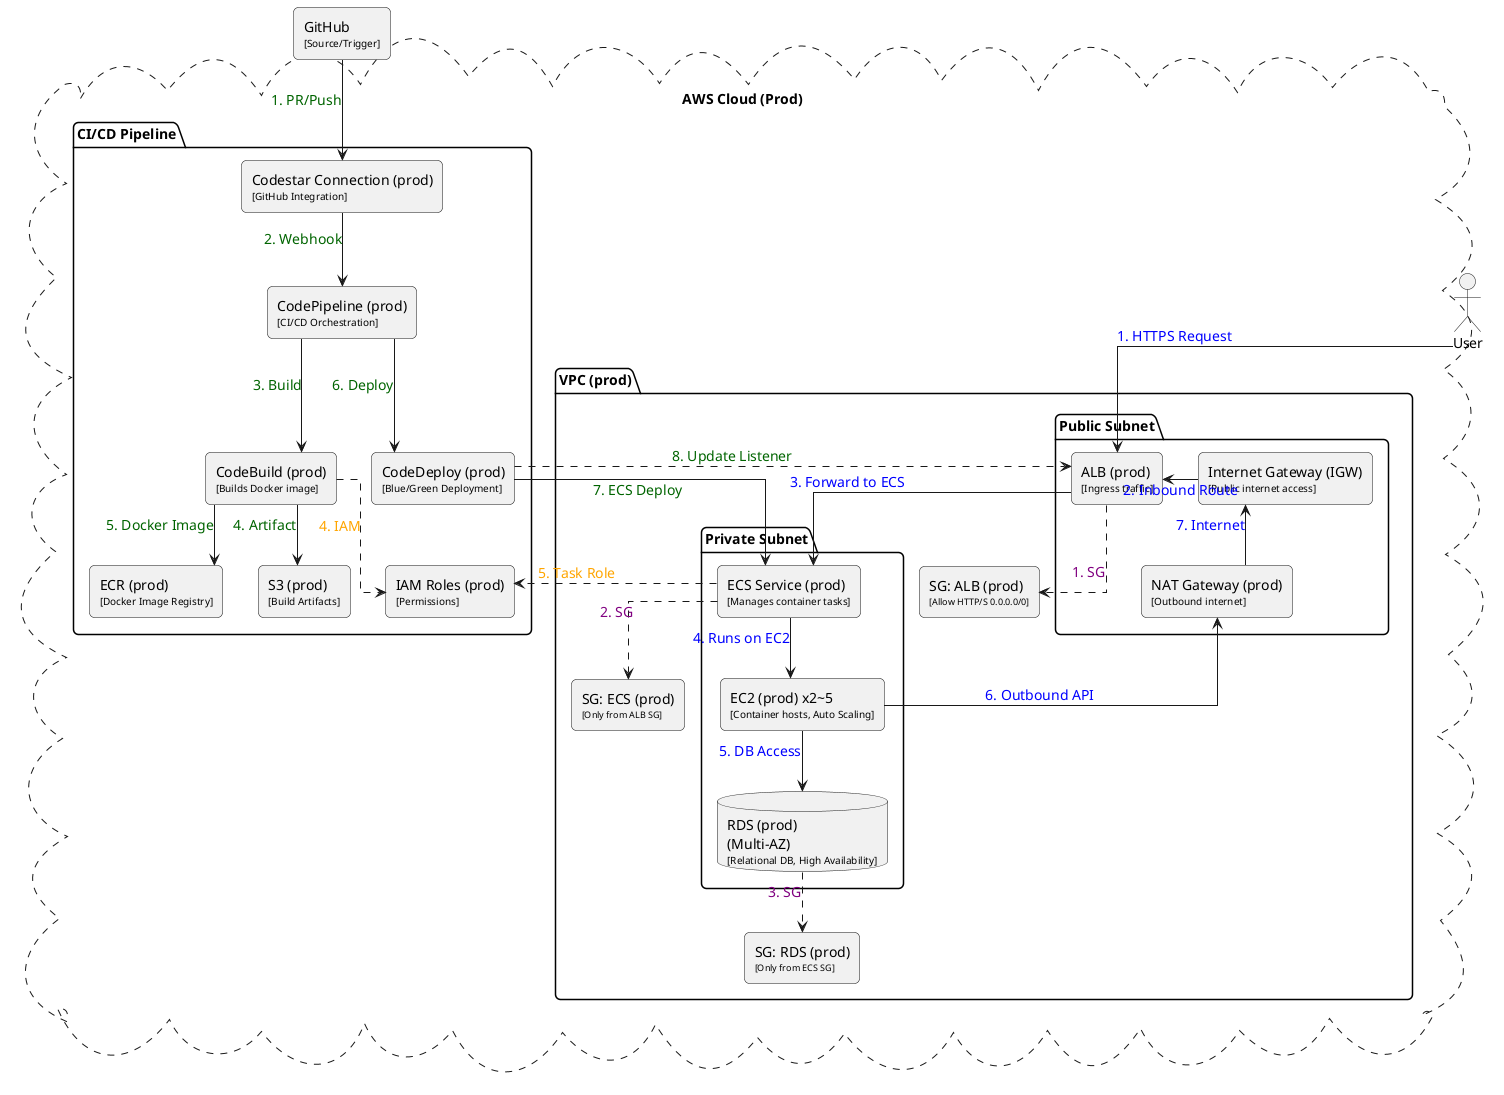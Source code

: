 @startuml
skinparam linetype ortho
skinparam rectangleRoundCorner 10
skinparam packageRoundCorner 10
skinparam packageBorderStyle solid
skinparam databaseRoundCorner 20
skinparam cloudBorderStyle dashed
skinparam defaultFontSize 14
skinparam ArrowFontColor #333366

actor "User" as user
rectangle "GitHub\n<size:10>[Source/Trigger]" as github

cloud "AWS Cloud (Prod)" {
  package "CI/CD Pipeline" {
    rectangle "CodePipeline (prod)\n<size:10>[CI/CD Orchestration]" as pipeline
    rectangle "CodeBuild (prod)\n<size:10>[Builds Docker image]" as codebuild
    rectangle "ECR (prod)\n<size:10>[Docker Image Registry]" as ecr
    rectangle "S3 (prod)\n<size:10>[Build Artifacts]" as s3
    rectangle "CodeDeploy (prod)\n<size:10>[Blue/Green Deployment]" as codedeploy
    rectangle "IAM Roles (prod)\n<size:10>[Permissions]" as iam
    rectangle "Codestar Connection (prod)\n<size:10>[GitHub Integration]" as codestar
  }

  package "VPC (prod)" {
    package "Public Subnet" {
      rectangle "Internet Gateway (IGW)\n<size:10>[Public internet access]" as igw
      rectangle "ALB (prod)\n<size:10>[Ingress traffic]" as alb
      rectangle "NAT Gateway (prod)\n<size:10>[Outbound internet]" as nat
    }

    package "Private Subnet" {
      rectangle "ECS Service (prod)\n<size:10>[Manages container tasks]" as ecs_service
      rectangle "EC2 (prod) x2~5\n<size:10>[Container hosts, Auto Scaling]" as ec2
      database "RDS (prod)\n(Multi-AZ)\n<size:10>[Relational DB, High Availability]" as rds
    }

    rectangle "SG: ALB (prod)\n<size:9>[Allow HTTP/S 0.0.0.0/0]" as sg_alb
    rectangle "SG: ECS (prod)\n<size:9>[Only from ALB SG]" as sg_ecs
    rectangle "SG: RDS (prod)\n<size:9>[Only from ECS SG]" as sg_rds
  }
}

user -down-> alb : "<color:blue>1. HTTPS Request</color>"
igw -right-> alb : "<color:blue>2. Inbound Route</color>"
alb -down-> ecs_service : "<color:blue>3. Forward to ECS</color>"
ecs_service -down-> ec2 : "<color:blue>4. Runs on EC2</color>"
ec2 -down-> rds : "<color:blue>5. DB Access</color>"
ec2 -right-> nat : "<color:blue>6. Outbound API</color>"
nat -up-> igw : "<color:blue>7. Internet</color>"

github -down-> codestar : "<color:darkgreen>1. PR/Push</color>"
codestar -down-> pipeline : "<color:darkgreen>2. Webhook</color>"
pipeline -down-> codebuild : "<color:darkgreen>3. Build</color>"
codebuild -down-> s3 : "<color:darkgreen>4. Artifact</color>"
codebuild -down-> ecr : "<color:darkgreen>5. Docker Image</color>"
pipeline -down-> codedeploy : "<color:darkgreen>6. Deploy</color>"
codedeploy -down-> ecs_service : "<color:darkgreen>7. ECS Deploy</color>"
codedeploy .> alb : "<color:darkgreen>8. Update Listener</color>"

alb .down.> sg_alb : "<color:purple>1. SG</color>"
ecs_service .down.> sg_ecs : "<color:purple>2. SG</color>"
rds .down.> sg_rds : "<color:purple>3. SG</color>"
codebuild ..> iam : "<color:orange>4. IAM</color>"
ecs_service ..> iam : "<color:orange>5. Task Role</color>"
@enduml
